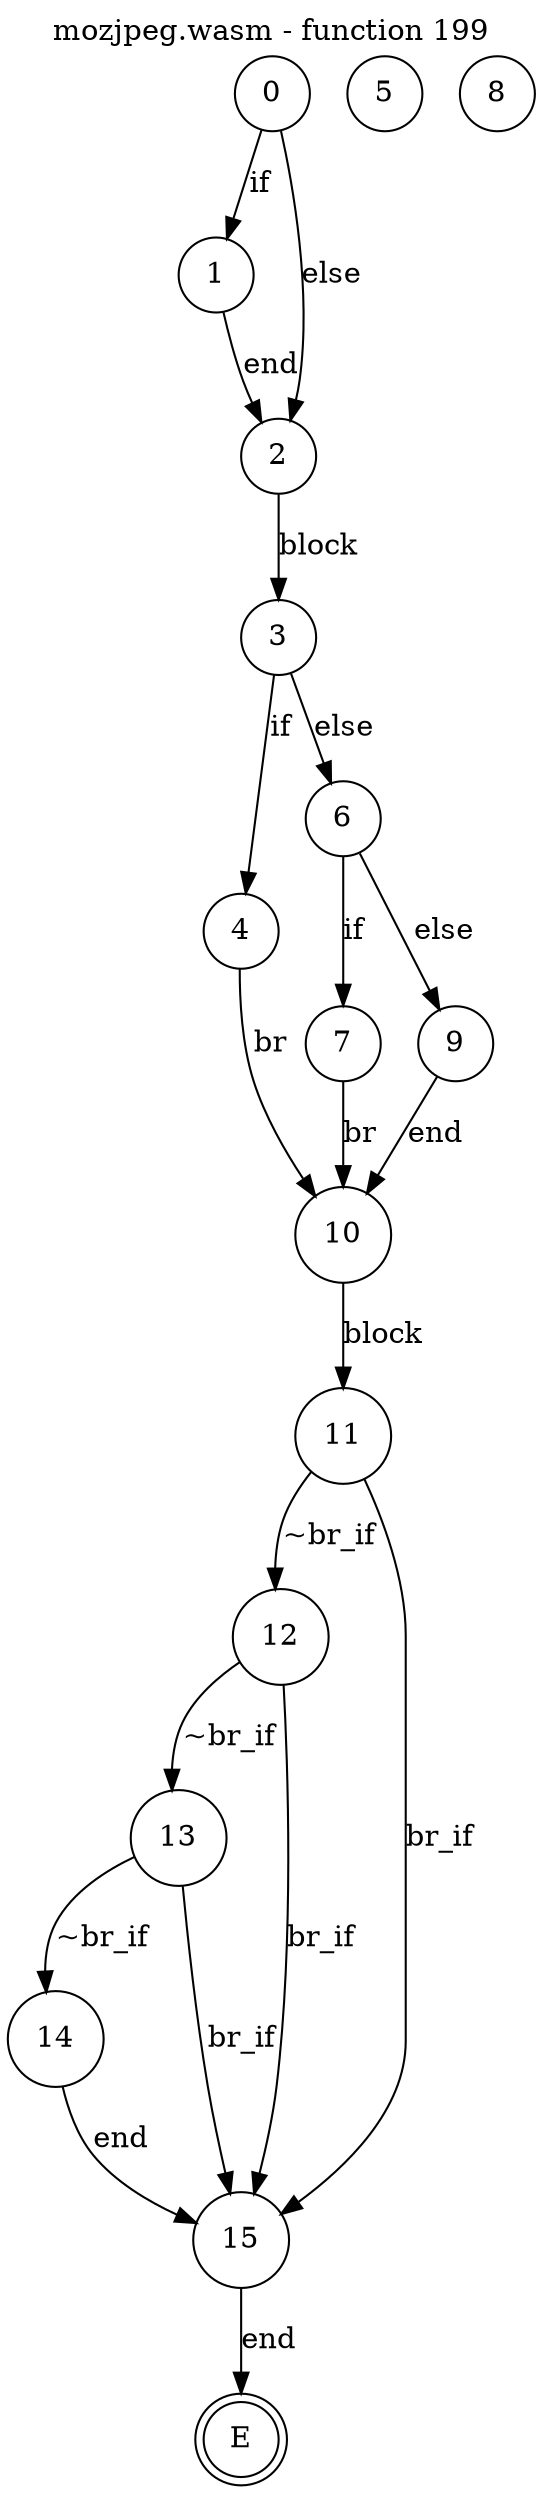 digraph finite_state_machine {
    label = "mozjpeg.wasm - function 199"
    labelloc =  t
    labelfontsize = 16
    labelfontcolor = black
    labelfontname = "Helvetica"
    node [shape = doublecircle]; E ;
node [shape=circle, fontcolor=black, style="", label="0"]0
node [shape=circle, fontcolor=black, style="", label="1"]1
node [shape=circle, fontcolor=black, style="", label="2"]2
node [shape=circle, fontcolor=black, style="", label="3"]3
node [shape=circle, fontcolor=black, style="", label="4"]4
node [shape=circle, fontcolor=black, style="", label="5"]5
node [shape=circle, fontcolor=black, style="", label="6"]6
node [shape=circle, fontcolor=black, style="", label="7"]7
node [shape=circle, fontcolor=black, style="", label="8"]8
node [shape=circle, fontcolor=black, style="", label="9"]9
node [shape=circle, fontcolor=black, style="", label="10"]10
node [shape=circle, fontcolor=black, style="", label="11"]11
node [shape=circle, fontcolor=black, style="", label="12"]12
node [shape=circle, fontcolor=black, style="", label="13"]13
node [shape=circle, fontcolor=black, style="", label="14"]14
node [shape=circle, fontcolor=black, style="", label="15"]15
node [shape=circle, fontcolor=black, style="", label="E"]E
    0 -> 1[label="if"];
    0 -> 2[label="else"];
    1 -> 2[label="end"];
    2 -> 3[label="block"];
    3 -> 4[label="if"];
    3 -> 6[label="else"];
    4 -> 10[label="br"];
    6 -> 7[label="if"];
    6 -> 9[label="else"];
    7 -> 10[label="br"];
    9 -> 10[label="end"];
    10 -> 11[label="block"];
    11 -> 12[label="~br_if"];
    11 -> 15[label="br_if"];
    12 -> 13[label="~br_if"];
    12 -> 15[label="br_if"];
    13 -> 14[label="~br_if"];
    13 -> 15[label="br_if"];
    14 -> 15[label="end"];
    15 -> E[label="end"];
}
